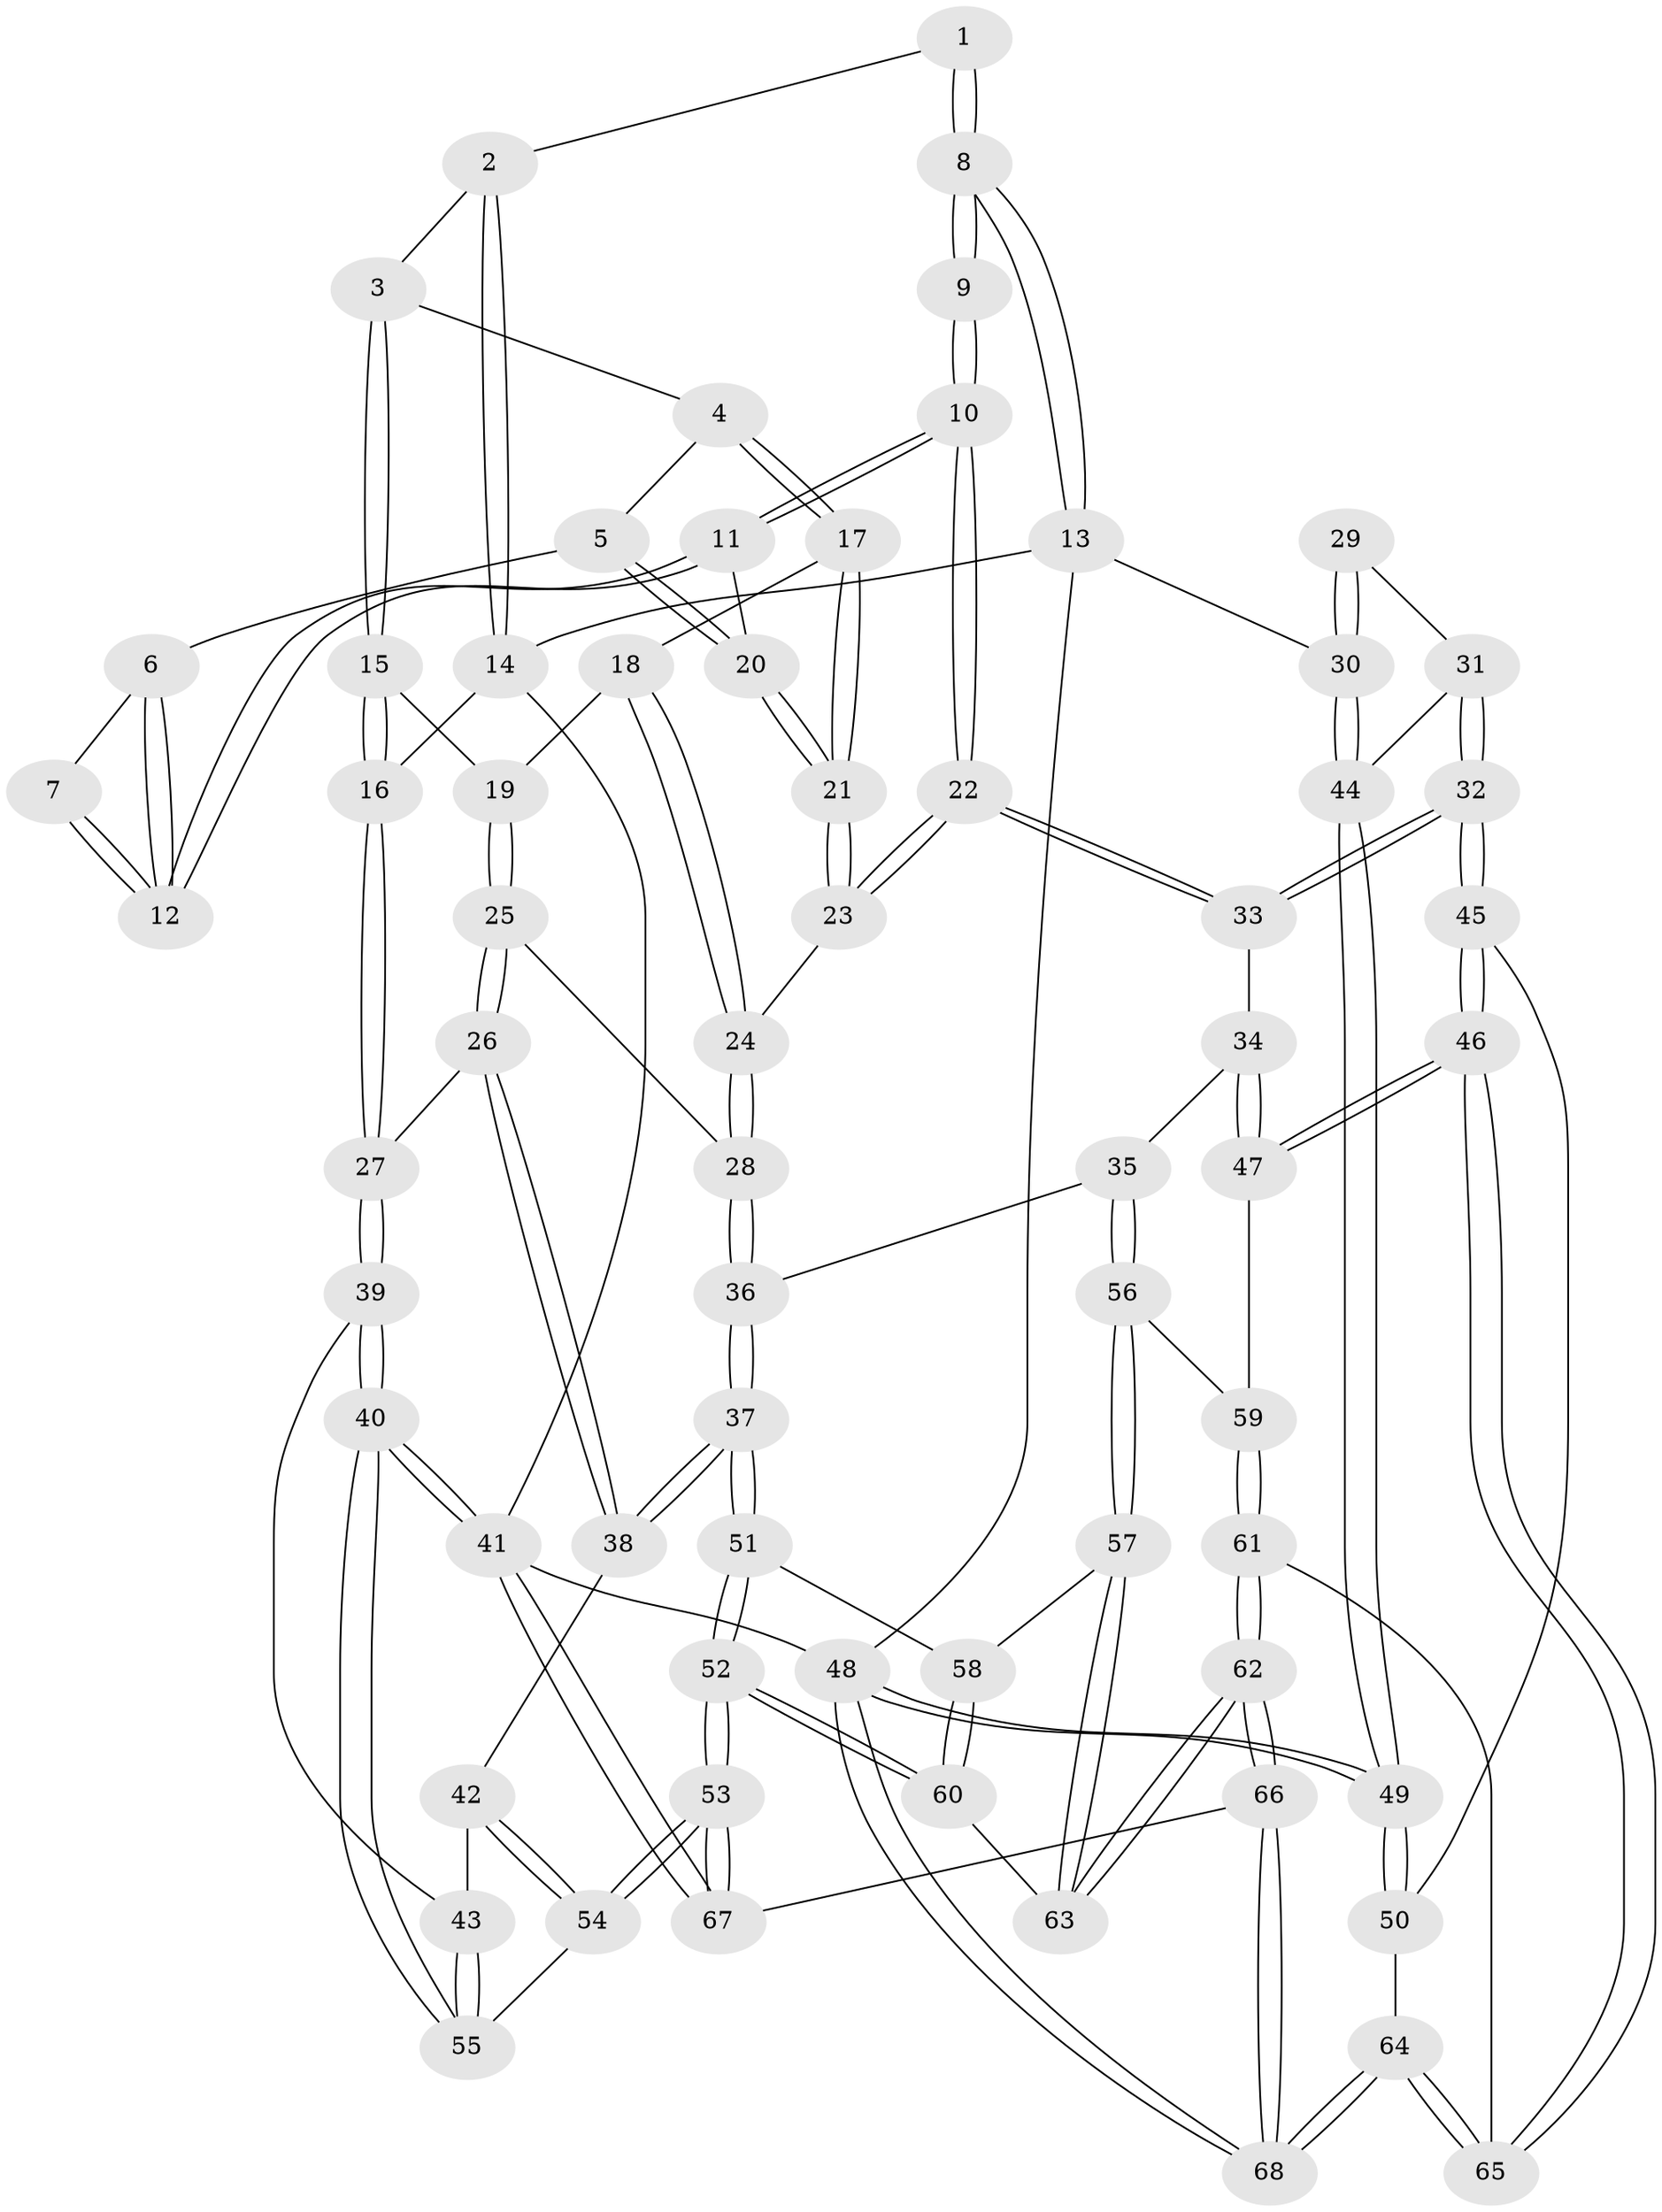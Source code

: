 // coarse degree distribution, {3: 0.125, 5: 0.4, 1: 0.025, 4: 0.225, 6: 0.175, 2: 0.05}
// Generated by graph-tools (version 1.1) at 2025/42/03/06/25 10:42:34]
// undirected, 68 vertices, 167 edges
graph export_dot {
graph [start="1"]
  node [color=gray90,style=filled];
  1 [pos="+0.6068300277749835+0"];
  2 [pos="+0.2893259773715468+0"];
  3 [pos="+0.3107987191127723+0"];
  4 [pos="+0.3894353830209551+0.09664885201671836"];
  5 [pos="+0.41104434478868257+0.10644760646700197"];
  6 [pos="+0.4446093107294144+0.10121200599831084"];
  7 [pos="+0.6010402148761883+0"];
  8 [pos="+1+0"];
  9 [pos="+0.8130906093689182+0.19824439598280305"];
  10 [pos="+0.6950341898753415+0.2338305735386536"];
  11 [pos="+0.6311871334059974+0.17036848079850647"];
  12 [pos="+0.6074424908034195+0.13733670439625925"];
  13 [pos="+1+0"];
  14 [pos="+0+0"];
  15 [pos="+0.1504793515984377+0.1829340137791277"];
  16 [pos="+0+0"];
  17 [pos="+0.32458211674598286+0.16045768480778244"];
  18 [pos="+0.22530630217944125+0.21641045114195345"];
  19 [pos="+0.16048057457126502+0.20818358639343557"];
  20 [pos="+0.4314531503791128+0.22711362811283928"];
  21 [pos="+0.4113652840093335+0.32744790823019987"];
  22 [pos="+0.5651734713445911+0.4718024212057291"];
  23 [pos="+0.4100934320349945+0.3456707776021255"];
  24 [pos="+0.3794365695263899+0.34303116552490986"];
  25 [pos="+0.09016930182009913+0.37270969391240494"];
  26 [pos="+0.08774772275761172+0.37447505700969896"];
  27 [pos="+0+0.3859612382595042"];
  28 [pos="+0.2419310177407095+0.41248657158195945"];
  29 [pos="+0.8584314836857416+0.2891056106377635"];
  30 [pos="+1+0.5021610628984259"];
  31 [pos="+0.8588395938879623+0.5518995628624022"];
  32 [pos="+0.7679080790847369+0.6002211715746948"];
  33 [pos="+0.565789482924894+0.4770516641157588"];
  34 [pos="+0.5162943656730992+0.5300250807137534"];
  35 [pos="+0.38292107029330436+0.6345671313524556"];
  36 [pos="+0.32051942181010046+0.6396203605934498"];
  37 [pos="+0.2863251762609073+0.6540652506150252"];
  38 [pos="+0.14291343664254955+0.6490421608788394"];
  39 [pos="+0+0.6659705818935275"];
  40 [pos="+0+0.9667152354957679"];
  41 [pos="+0+1"];
  42 [pos="+0.1420880906422113+0.6495624968972349"];
  43 [pos="+0.08083334391898793+0.6693748843459204"];
  44 [pos="+1+0.5127802836497032"];
  45 [pos="+0.7795857556509592+0.7077048710128916"];
  46 [pos="+0.6902785972106784+0.8718375094397479"];
  47 [pos="+0.6027290997361243+0.8382995708490607"];
  48 [pos="+1+1"];
  49 [pos="+1+0.8806526438247733"];
  50 [pos="+0.9803933161900115+0.8113644790877191"];
  51 [pos="+0.2813990001563703+0.7120400444116709"];
  52 [pos="+0.21489409953461444+0.9493577606374795"];
  53 [pos="+0.20324945088450944+0.9637583182005056"];
  54 [pos="+0.16600942777077862+0.9298176269459617"];
  55 [pos="+0.05954398660150231+0.8850993950951997"];
  56 [pos="+0.46024254186830044+0.8186897475705684"];
  57 [pos="+0.42014571976982135+0.8570386349809828"];
  58 [pos="+0.33304986733381275+0.8519323811951658"];
  59 [pos="+0.48152827577333035+0.8286779875952861"];
  60 [pos="+0.24556629371635197+0.9327999374341108"];
  61 [pos="+0.4918389069312241+0.9592389274186574"];
  62 [pos="+0.41177592223195847+1"];
  63 [pos="+0.40167560260125135+0.8989080876744105"];
  64 [pos="+0.7259223311036999+1"];
  65 [pos="+0.704406152896983+0.9482165893626451"];
  66 [pos="+0.36082258202133777+1"];
  67 [pos="+0.23672019242241207+1"];
  68 [pos="+0.7905281846257328+1"];
  1 -- 2;
  1 -- 8;
  1 -- 8;
  2 -- 3;
  2 -- 14;
  2 -- 14;
  3 -- 4;
  3 -- 15;
  3 -- 15;
  4 -- 5;
  4 -- 17;
  4 -- 17;
  5 -- 6;
  5 -- 20;
  5 -- 20;
  6 -- 7;
  6 -- 12;
  6 -- 12;
  7 -- 12;
  7 -- 12;
  8 -- 9;
  8 -- 9;
  8 -- 13;
  8 -- 13;
  9 -- 10;
  9 -- 10;
  10 -- 11;
  10 -- 11;
  10 -- 22;
  10 -- 22;
  11 -- 12;
  11 -- 12;
  11 -- 20;
  13 -- 14;
  13 -- 30;
  13 -- 48;
  14 -- 16;
  14 -- 41;
  15 -- 16;
  15 -- 16;
  15 -- 19;
  16 -- 27;
  16 -- 27;
  17 -- 18;
  17 -- 21;
  17 -- 21;
  18 -- 19;
  18 -- 24;
  18 -- 24;
  19 -- 25;
  19 -- 25;
  20 -- 21;
  20 -- 21;
  21 -- 23;
  21 -- 23;
  22 -- 23;
  22 -- 23;
  22 -- 33;
  22 -- 33;
  23 -- 24;
  24 -- 28;
  24 -- 28;
  25 -- 26;
  25 -- 26;
  25 -- 28;
  26 -- 27;
  26 -- 38;
  26 -- 38;
  27 -- 39;
  27 -- 39;
  28 -- 36;
  28 -- 36;
  29 -- 30;
  29 -- 30;
  29 -- 31;
  30 -- 44;
  30 -- 44;
  31 -- 32;
  31 -- 32;
  31 -- 44;
  32 -- 33;
  32 -- 33;
  32 -- 45;
  32 -- 45;
  33 -- 34;
  34 -- 35;
  34 -- 47;
  34 -- 47;
  35 -- 36;
  35 -- 56;
  35 -- 56;
  36 -- 37;
  36 -- 37;
  37 -- 38;
  37 -- 38;
  37 -- 51;
  37 -- 51;
  38 -- 42;
  39 -- 40;
  39 -- 40;
  39 -- 43;
  40 -- 41;
  40 -- 41;
  40 -- 55;
  40 -- 55;
  41 -- 67;
  41 -- 67;
  41 -- 48;
  42 -- 43;
  42 -- 54;
  42 -- 54;
  43 -- 55;
  43 -- 55;
  44 -- 49;
  44 -- 49;
  45 -- 46;
  45 -- 46;
  45 -- 50;
  46 -- 47;
  46 -- 47;
  46 -- 65;
  46 -- 65;
  47 -- 59;
  48 -- 49;
  48 -- 49;
  48 -- 68;
  48 -- 68;
  49 -- 50;
  49 -- 50;
  50 -- 64;
  51 -- 52;
  51 -- 52;
  51 -- 58;
  52 -- 53;
  52 -- 53;
  52 -- 60;
  52 -- 60;
  53 -- 54;
  53 -- 54;
  53 -- 67;
  53 -- 67;
  54 -- 55;
  56 -- 57;
  56 -- 57;
  56 -- 59;
  57 -- 58;
  57 -- 63;
  57 -- 63;
  58 -- 60;
  58 -- 60;
  59 -- 61;
  59 -- 61;
  60 -- 63;
  61 -- 62;
  61 -- 62;
  61 -- 65;
  62 -- 63;
  62 -- 63;
  62 -- 66;
  62 -- 66;
  64 -- 65;
  64 -- 65;
  64 -- 68;
  64 -- 68;
  66 -- 67;
  66 -- 68;
  66 -- 68;
}
